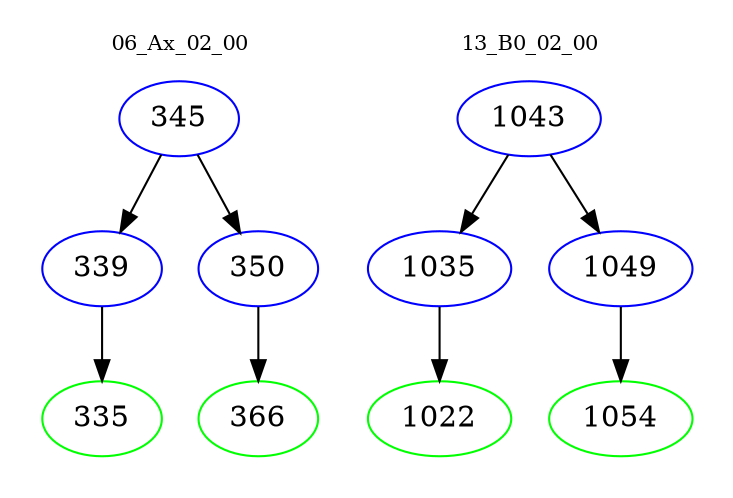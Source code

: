 digraph{
subgraph cluster_0 {
color = white
label = "06_Ax_02_00";
fontsize=10;
T0_345 [label="345", color="blue"]
T0_345 -> T0_339 [color="black"]
T0_339 [label="339", color="blue"]
T0_339 -> T0_335 [color="black"]
T0_335 [label="335", color="green"]
T0_345 -> T0_350 [color="black"]
T0_350 [label="350", color="blue"]
T0_350 -> T0_366 [color="black"]
T0_366 [label="366", color="green"]
}
subgraph cluster_1 {
color = white
label = "13_B0_02_00";
fontsize=10;
T1_1043 [label="1043", color="blue"]
T1_1043 -> T1_1035 [color="black"]
T1_1035 [label="1035", color="blue"]
T1_1035 -> T1_1022 [color="black"]
T1_1022 [label="1022", color="green"]
T1_1043 -> T1_1049 [color="black"]
T1_1049 [label="1049", color="blue"]
T1_1049 -> T1_1054 [color="black"]
T1_1054 [label="1054", color="green"]
}
}
